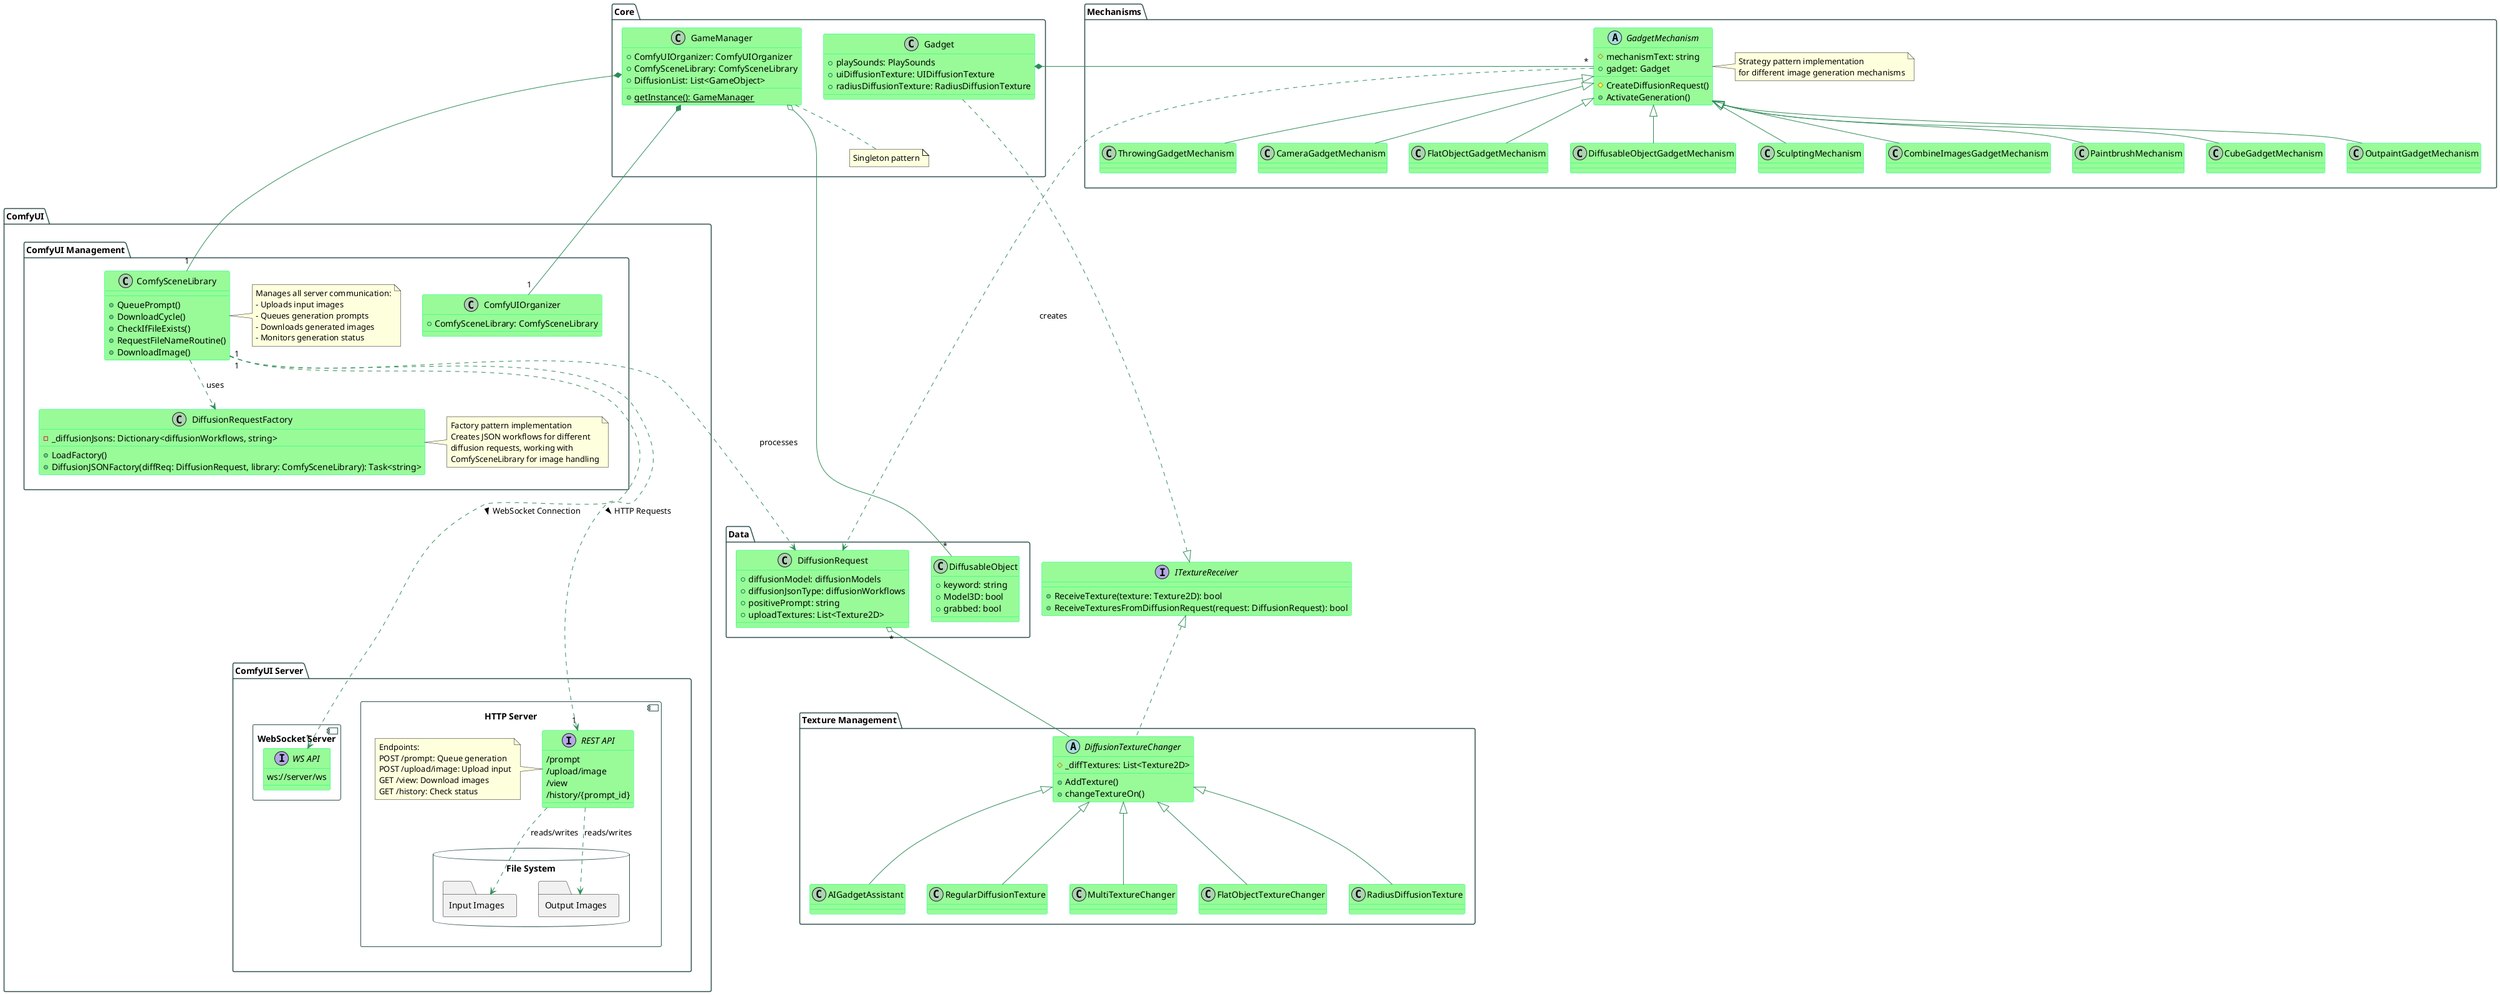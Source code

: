 
@startuml

allow_mixing
' top to bottom direction

' Add color to classes or packages
skinparam class {
    BackgroundColor PaleGreen
    ArrowColor SeaGreen
    BorderColor SpringGreen
}

skinparam package {
    BackgroundColor White
    BorderColor DarkSlateGray
}

package "Core" as Core {
  class GameManager {
    +ComfyUIOrganizer: ComfyUIOrganizer
    +ComfySceneLibrary: ComfySceneLibrary
    +DiffusionList: List<GameObject>
    +{static} getInstance(): GameManager
  }

  class Gadget {
    +playSounds: PlaySounds
    +uiDiffusionTexture: UIDiffusionTexture
    +radiusDiffusionTexture: RadiusDiffusionTexture
  }

  ' left to right direction

  note "Singleton pattern" as N1
  GameManager .. N1
}
  

package "ComfyUI" {
  package "ComfyUI Management" as ComfyUIManagement {
    class ComfyUIOrganizer {
      +ComfySceneLibrary: ComfySceneLibrary
    }

    class ComfySceneLibrary {
      +QueuePrompt()
      +DownloadCycle()
      +CheckIfFileExists()
      +RequestFileNameRoutine()
      +DownloadImage()
    }

    class DiffusionRequestFactory {
      -_diffusionJsons: Dictionary<diffusionWorkflows, string>
      +LoadFactory()
      +DiffusionJSONFactory(diffReq: DiffusionRequest, library: ComfySceneLibrary): Task<string>
    }

    note right of DiffusionRequestFactory
      Factory pattern implementation
      Creates JSON workflows for different
      diffusion requests, working with
      ComfySceneLibrary for image handling
    end note

    note right of ComfySceneLibrary
      Manages all server communication:
      - Uploads input images
      - Queues generation prompts
      - Downloads generated images
      - Monitors generation status
    end note

    ComfySceneLibrary ..> DiffusionRequestFactory : uses
  }

  package "ComfyUI Server" as ComfyUIServer {
      component "HTTP Server" as HTTP {
          interface "REST API" as REST {
              /prompt
              /upload/image
              /view
              /history/{prompt_id}
          }
          
          database "File System" {
              folder "Input Images" as Input
              folder "Output Images" as Output
          }

          ' File Operations
          REST ..> Input : reads/writes
          REST ..> Output : reads/writes

          note left of REST
            Endpoints:
            POST /prompt: Queue generation
            POST /upload/image: Upload input
            GET /view: Download images
            GET /history: Check status
          end note
      }

      component "WebSocket Server" {
          interface "WS API" as WS {
              ws://server/ws
          }
      }
  }

  ComfyUIManagement --down[hidden]-- ComfyUIServer
  ComfyUIManagement --down[hidden]-- HTTP

  ' API Calls
  ComfySceneLibrary "1" -down..> "1" REST : HTTP Requests >
  ComfySceneLibrary "1" -down..> "1" WS : WebSocket Connection >
}

package "Mechanisms" as Mechanisms {
  abstract class GadgetMechanism {
    #mechanismText: string
    +gadget: Gadget
    #CreateDiffusionRequest()
    +ActivateGeneration()
  }

  note right of GadgetMechanism
    Strategy pattern implementation
    for different image generation mechanisms
  end note

  together {
    class PaintbrushMechanism
    class CubeGadgetMechanism
    class OutpaintGadgetMechanism
    class ThrowingGadgetMechanism
    class CameraGadgetMechanism
    class FlatObjectGadgetMechanism
    class DiffusableObjectGadgetMechanism
    class SculptingMechanism
    class CombineImagesGadgetMechanism
  }

  GadgetMechanism <|-- PaintbrushMechanism
  GadgetMechanism <|-- CubeGadgetMechanism
  GadgetMechanism <|-- OutpaintGadgetMechanism
  GadgetMechanism <|-- ThrowingGadgetMechanism
  GadgetMechanism <|-- CameraGadgetMechanism
  GadgetMechanism <|-- FlatObjectGadgetMechanism
  GadgetMechanism <|-- DiffusableObjectGadgetMechanism
  GadgetMechanism <|-- SculptingMechanism
  GadgetMechanism <|-- CombineImagesGadgetMechanism
}

package "Texture Management" {
  abstract class DiffusionTextureChanger {
    #_diffTextures: List<Texture2D>
    +AddTexture()
    +changeTextureOn()
  }

  class RegularDiffusionTexture
  class MultiTextureChanger
  class FlatObjectTextureChanger
  class RadiusDiffusionTexture
  class AIGadgetAssistant

  DiffusionTextureChanger <|-- RegularDiffusionTexture
  DiffusionTextureChanger <|-- MultiTextureChanger
  DiffusionTextureChanger <|-- FlatObjectTextureChanger
  DiffusionTextureChanger <|-- RadiusDiffusionTexture
  DiffusionTextureChanger <|-- AIGadgetAssistant
}

package "Data" {
  class DiffusionRequest {
    +diffusionModel: diffusionModels
    +diffusionJsonType: diffusionWorkflows
    +positivePrompt: string
    +uploadTextures: List<Texture2D>
  }

  class DiffusableObject {
    +keyword: string
    +Model3D: bool
    +grabbed: bool
  }
}

interface ITextureReceiver {
    +ReceiveTexture(texture: Texture2D): bool
    +ReceiveTexturesFromDiffusionRequest(request: DiffusionRequest): bool
  }

' Relationships
Gadget *- "*" GadgetMechanism
GameManager *---down "1" ComfyUIOrganizer
GameManager *---down "1" ComfySceneLibrary
GameManager o-- "*" DiffusableObject

DiffusionTextureChanger -up.|> ITextureReceiver
DiffusionTextureChanger -up-o "*" DiffusionRequest

Gadget ...|> ITextureReceiver

GadgetMechanism .....> DiffusionRequest : creates

ComfySceneLibrary ..> DiffusionRequest : processes

@enduml
